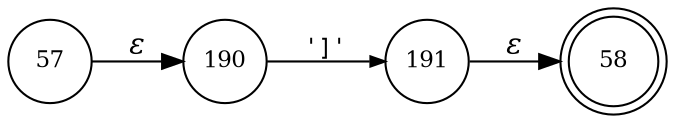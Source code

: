 digraph ATN {
rankdir=LR;
s58[fontsize=11, label="58", shape=doublecircle, fixedsize=true, width=.6];
s57[fontsize=11,label="57", shape=circle, fixedsize=true, width=.55, peripheries=1];
s190[fontsize=11,label="190", shape=circle, fixedsize=true, width=.55, peripheries=1];
s191[fontsize=11,label="191", shape=circle, fixedsize=true, width=.55, peripheries=1];
s57 -> s190 [fontname="Times-Italic", label="&epsilon;"];
s190 -> s191 [fontsize=11, fontname="Courier", arrowsize=.7, label = "']'", arrowhead = normal];
s191 -> s58 [fontname="Times-Italic", label="&epsilon;"];
}